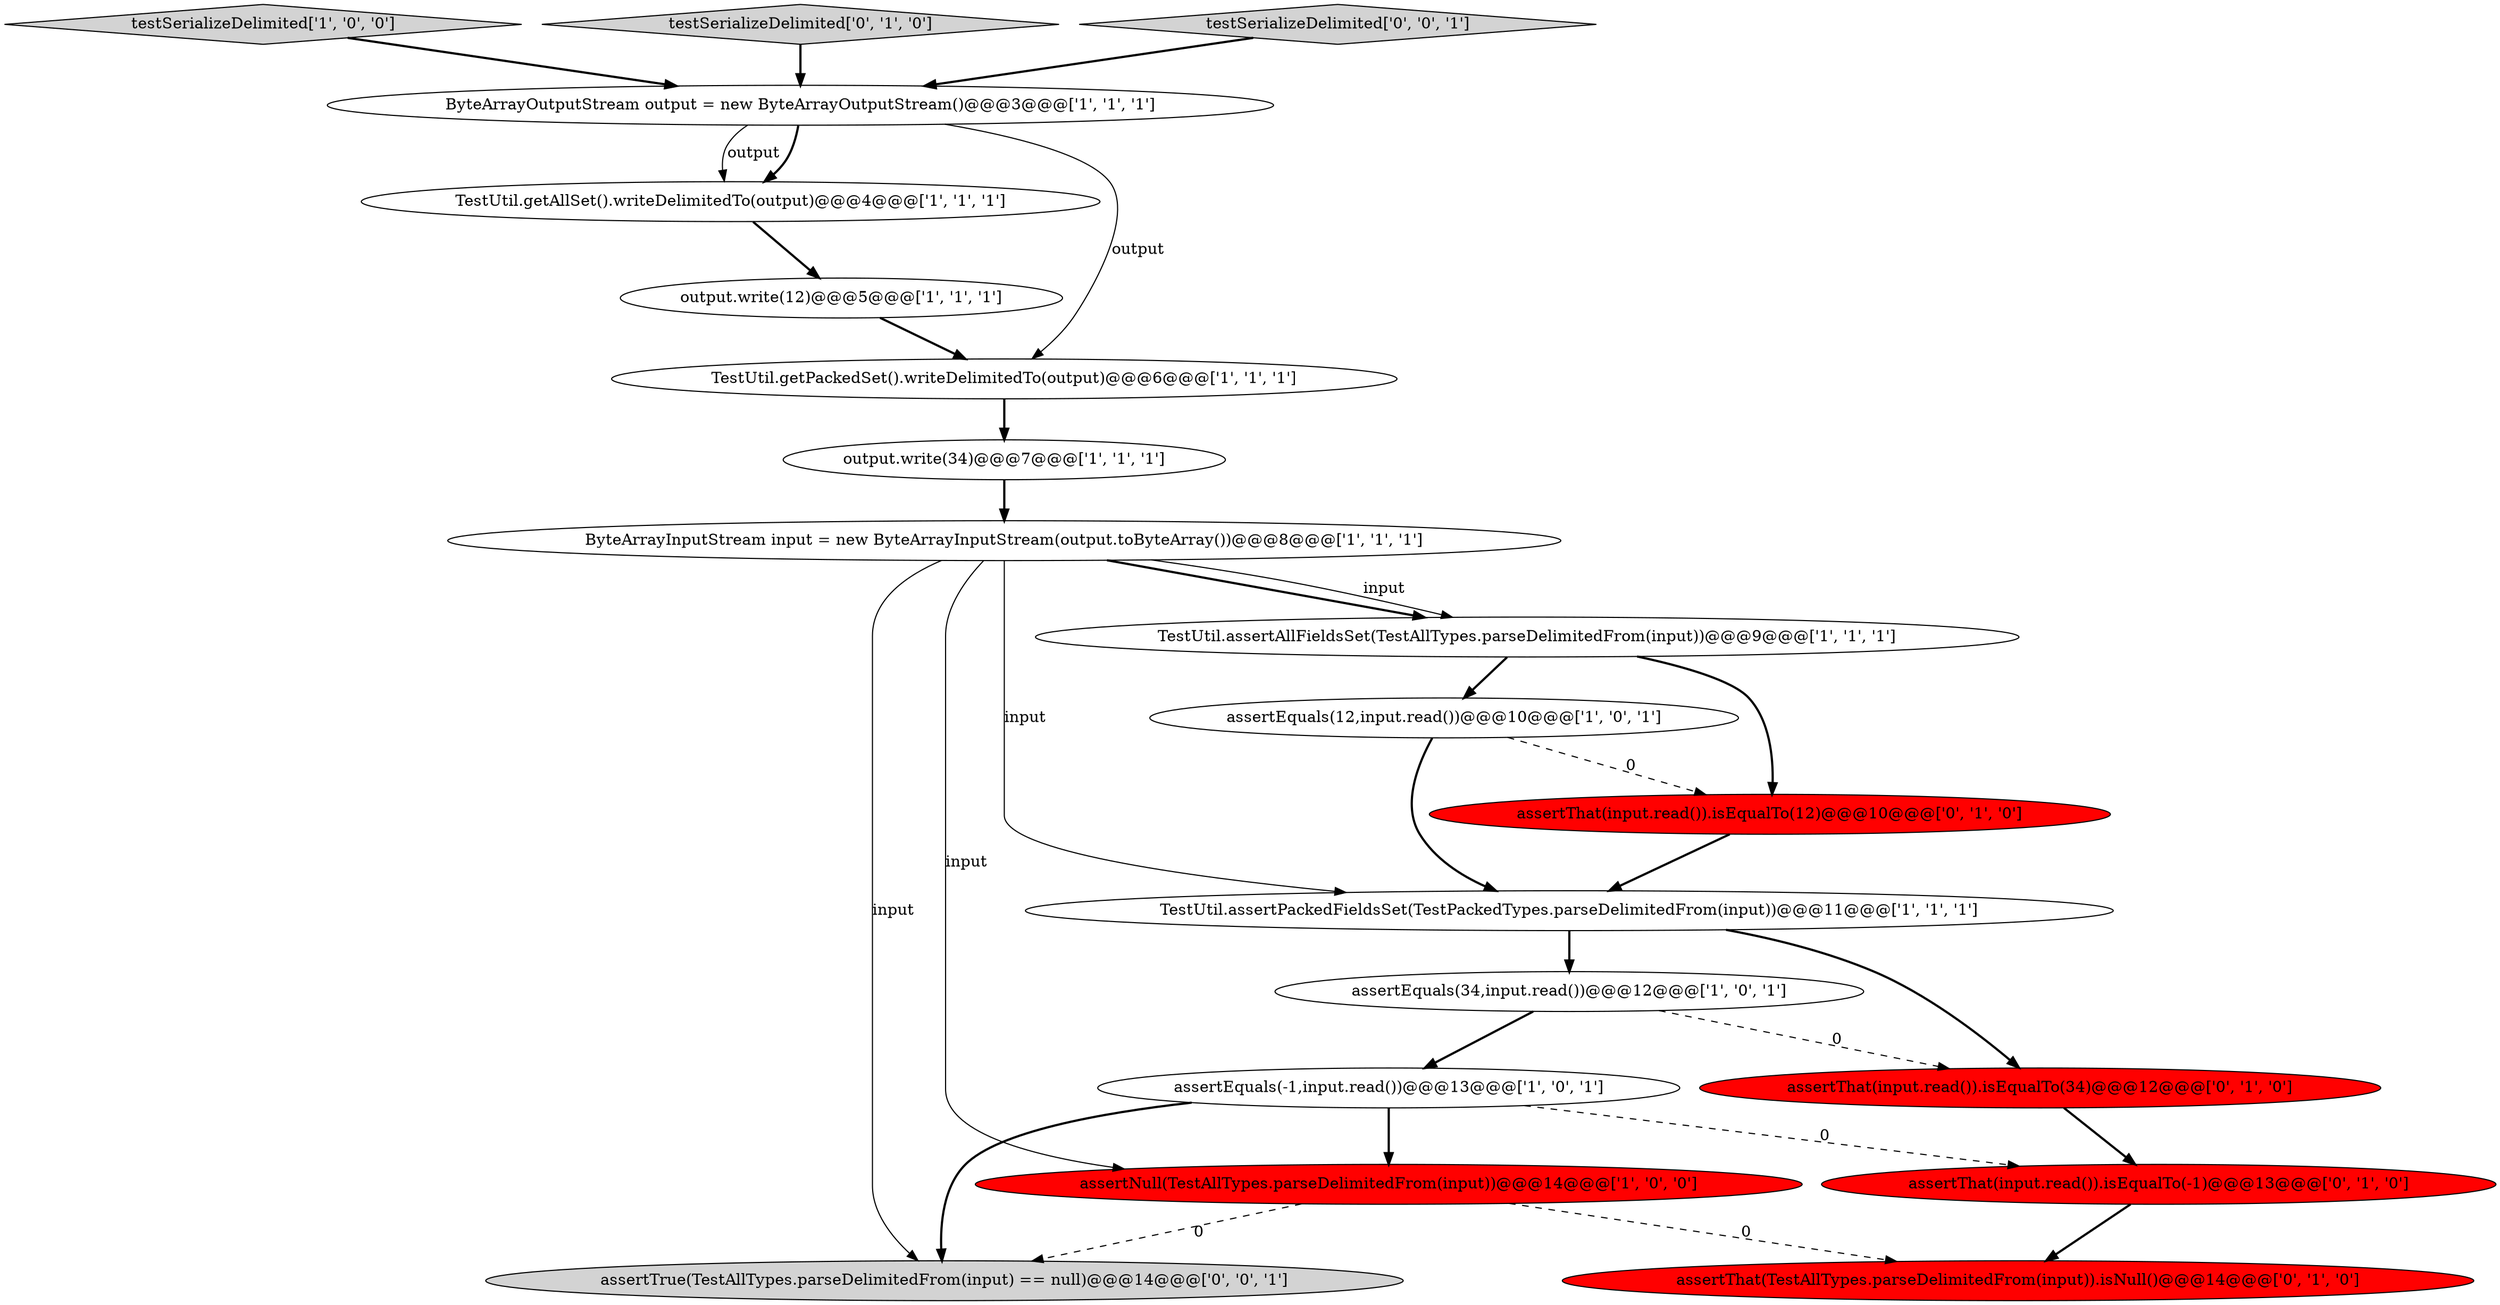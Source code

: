digraph {
7 [style = filled, label = "testSerializeDelimited['1', '0', '0']", fillcolor = lightgray, shape = diamond image = "AAA0AAABBB1BBB"];
10 [style = filled, label = "TestUtil.assertAllFieldsSet(TestAllTypes.parseDelimitedFrom(input))@@@9@@@['1', '1', '1']", fillcolor = white, shape = ellipse image = "AAA0AAABBB1BBB"];
18 [style = filled, label = "assertTrue(TestAllTypes.parseDelimitedFrom(input) == null)@@@14@@@['0', '0', '1']", fillcolor = lightgray, shape = ellipse image = "AAA0AAABBB3BBB"];
9 [style = filled, label = "ByteArrayInputStream input = new ByteArrayInputStream(output.toByteArray())@@@8@@@['1', '1', '1']", fillcolor = white, shape = ellipse image = "AAA0AAABBB1BBB"];
4 [style = filled, label = "TestUtil.assertPackedFieldsSet(TestPackedTypes.parseDelimitedFrom(input))@@@11@@@['1', '1', '1']", fillcolor = white, shape = ellipse image = "AAA0AAABBB1BBB"];
6 [style = filled, label = "output.write(34)@@@7@@@['1', '1', '1']", fillcolor = white, shape = ellipse image = "AAA0AAABBB1BBB"];
15 [style = filled, label = "assertThat(input.read()).isEqualTo(12)@@@10@@@['0', '1', '0']", fillcolor = red, shape = ellipse image = "AAA1AAABBB2BBB"];
17 [style = filled, label = "testSerializeDelimited['0', '1', '0']", fillcolor = lightgray, shape = diamond image = "AAA0AAABBB2BBB"];
19 [style = filled, label = "testSerializeDelimited['0', '0', '1']", fillcolor = lightgray, shape = diamond image = "AAA0AAABBB3BBB"];
5 [style = filled, label = "assertEquals(12,input.read())@@@10@@@['1', '0', '1']", fillcolor = white, shape = ellipse image = "AAA0AAABBB1BBB"];
1 [style = filled, label = "TestUtil.getAllSet().writeDelimitedTo(output)@@@4@@@['1', '1', '1']", fillcolor = white, shape = ellipse image = "AAA0AAABBB1BBB"];
11 [style = filled, label = "output.write(12)@@@5@@@['1', '1', '1']", fillcolor = white, shape = ellipse image = "AAA0AAABBB1BBB"];
8 [style = filled, label = "assertNull(TestAllTypes.parseDelimitedFrom(input))@@@14@@@['1', '0', '0']", fillcolor = red, shape = ellipse image = "AAA1AAABBB1BBB"];
13 [style = filled, label = "assertThat(input.read()).isEqualTo(-1)@@@13@@@['0', '1', '0']", fillcolor = red, shape = ellipse image = "AAA1AAABBB2BBB"];
14 [style = filled, label = "assertThat(TestAllTypes.parseDelimitedFrom(input)).isNull()@@@14@@@['0', '1', '0']", fillcolor = red, shape = ellipse image = "AAA1AAABBB2BBB"];
12 [style = filled, label = "ByteArrayOutputStream output = new ByteArrayOutputStream()@@@3@@@['1', '1', '1']", fillcolor = white, shape = ellipse image = "AAA0AAABBB1BBB"];
2 [style = filled, label = "assertEquals(-1,input.read())@@@13@@@['1', '0', '1']", fillcolor = white, shape = ellipse image = "AAA0AAABBB1BBB"];
3 [style = filled, label = "assertEquals(34,input.read())@@@12@@@['1', '0', '1']", fillcolor = white, shape = ellipse image = "AAA0AAABBB1BBB"];
0 [style = filled, label = "TestUtil.getPackedSet().writeDelimitedTo(output)@@@6@@@['1', '1', '1']", fillcolor = white, shape = ellipse image = "AAA0AAABBB1BBB"];
16 [style = filled, label = "assertThat(input.read()).isEqualTo(34)@@@12@@@['0', '1', '0']", fillcolor = red, shape = ellipse image = "AAA1AAABBB2BBB"];
4->3 [style = bold, label=""];
16->13 [style = bold, label=""];
9->8 [style = solid, label="input"];
10->15 [style = bold, label=""];
19->12 [style = bold, label=""];
0->6 [style = bold, label=""];
7->12 [style = bold, label=""];
3->16 [style = dashed, label="0"];
9->4 [style = solid, label="input"];
2->18 [style = bold, label=""];
9->10 [style = bold, label=""];
8->14 [style = dashed, label="0"];
12->1 [style = bold, label=""];
1->11 [style = bold, label=""];
12->0 [style = solid, label="output"];
9->10 [style = solid, label="input"];
11->0 [style = bold, label=""];
17->12 [style = bold, label=""];
9->18 [style = solid, label="input"];
10->5 [style = bold, label=""];
3->2 [style = bold, label=""];
2->13 [style = dashed, label="0"];
12->1 [style = solid, label="output"];
5->4 [style = bold, label=""];
15->4 [style = bold, label=""];
8->18 [style = dashed, label="0"];
6->9 [style = bold, label=""];
5->15 [style = dashed, label="0"];
13->14 [style = bold, label=""];
4->16 [style = bold, label=""];
2->8 [style = bold, label=""];
}
